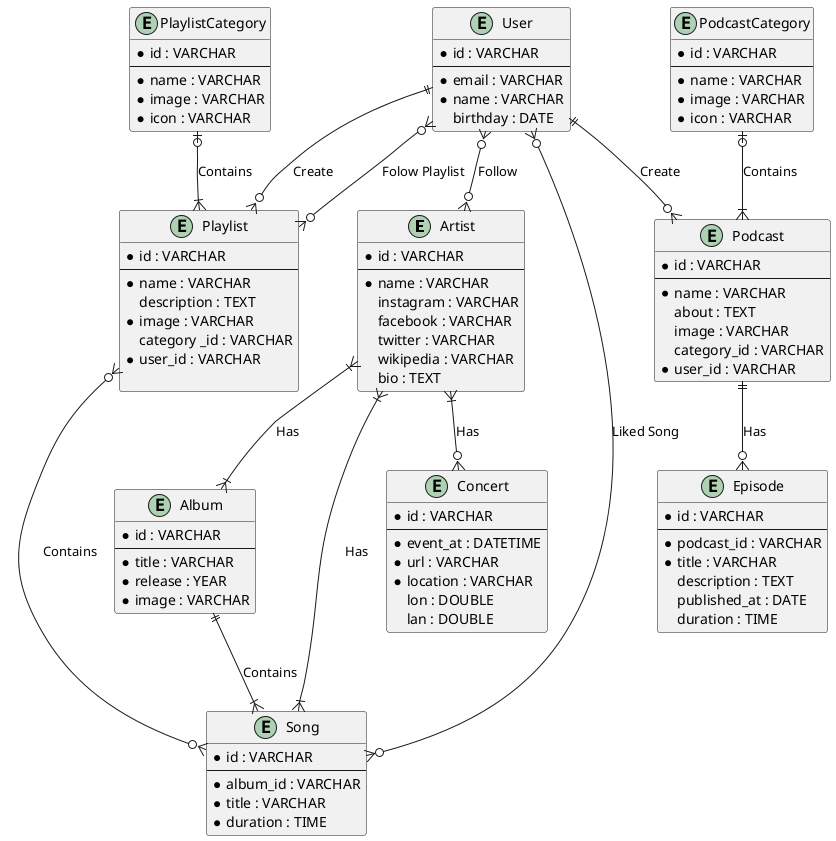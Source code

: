 @startuml
entity Artist{
    * id : VARCHAR
    --
    * name : VARCHAR 
    instagram : VARCHAR 
    facebook : VARCHAR
    twitter : VARCHAR
    wikipedia : VARCHAR
    bio : TEXT
}

entity Album{
    * id : VARCHAR 
    --
    * title : VARCHAR
    * release : YEAR
    * image : VARCHAR
}

entity Song{
    * id : VARCHAR
    --
    * album_id : VARCHAR
    * title : VARCHAR
    * duration : TIME
}

entity PlaylistCategory {
    * id : VARCHAR 
    --
    * name : VARCHAR
    * image : VARCHAR
    * icon : VARCHAR
}

entity Playlist {
    * id : VARCHAR
    --
    * name : VARCHAR
    description : TEXT
    * image : VARCHAR
    category _id : VARCHAR
    * user_id : VARCHAR 

}

entity PodcastCategory {
    * id : VARCHAR
    --
    * name : VARCHAR
    * image : VARCHAR
    * icon : VARCHAR
}

entity Podcast {
    * id : VARCHAR
    --
    * name : VARCHAR
    about : TEXT
    image : VARCHAR
    category_id : VARCHAR
    * user_id : VARCHAR
}

entity Episode {
    * id : VARCHAR
    --
    * podcast_id : VARCHAR
    * title : VARCHAR
    description : TEXT
    published_at : DATE 
    duration : TIME
}

entity User {
    * id : VARCHAR
    --
    * email : VARCHAR
    * name : VARCHAR
    birthday : DATE
}

entity Concert {
    * id : VARCHAR
    --
    * event_at : DATETIME
    * url : VARCHAR
    * location : VARCHAR
    lon : DOUBLE
    lan : DOUBLE
}


Artist }|--|{ Album : Has
Album  ||--|{ Song : Contains
Artist }|--|{ Song : Has
PlaylistCategory |o--|{ Playlist : Contains
User ||--o{ Playlist : Create
Playlist }o--o{ Song : Contains
PodcastCategory |o--|{ Podcast : Contains
User ||--o{ Podcast : Create
Podcast ||--o{ Episode : Has
Artist }|--o{ Concert : Has
User }o--o{ Artist : Follow
User }o--o{ Song : Liked Song
User }o--o{ Playlist : Folow Playlist

@enduml 